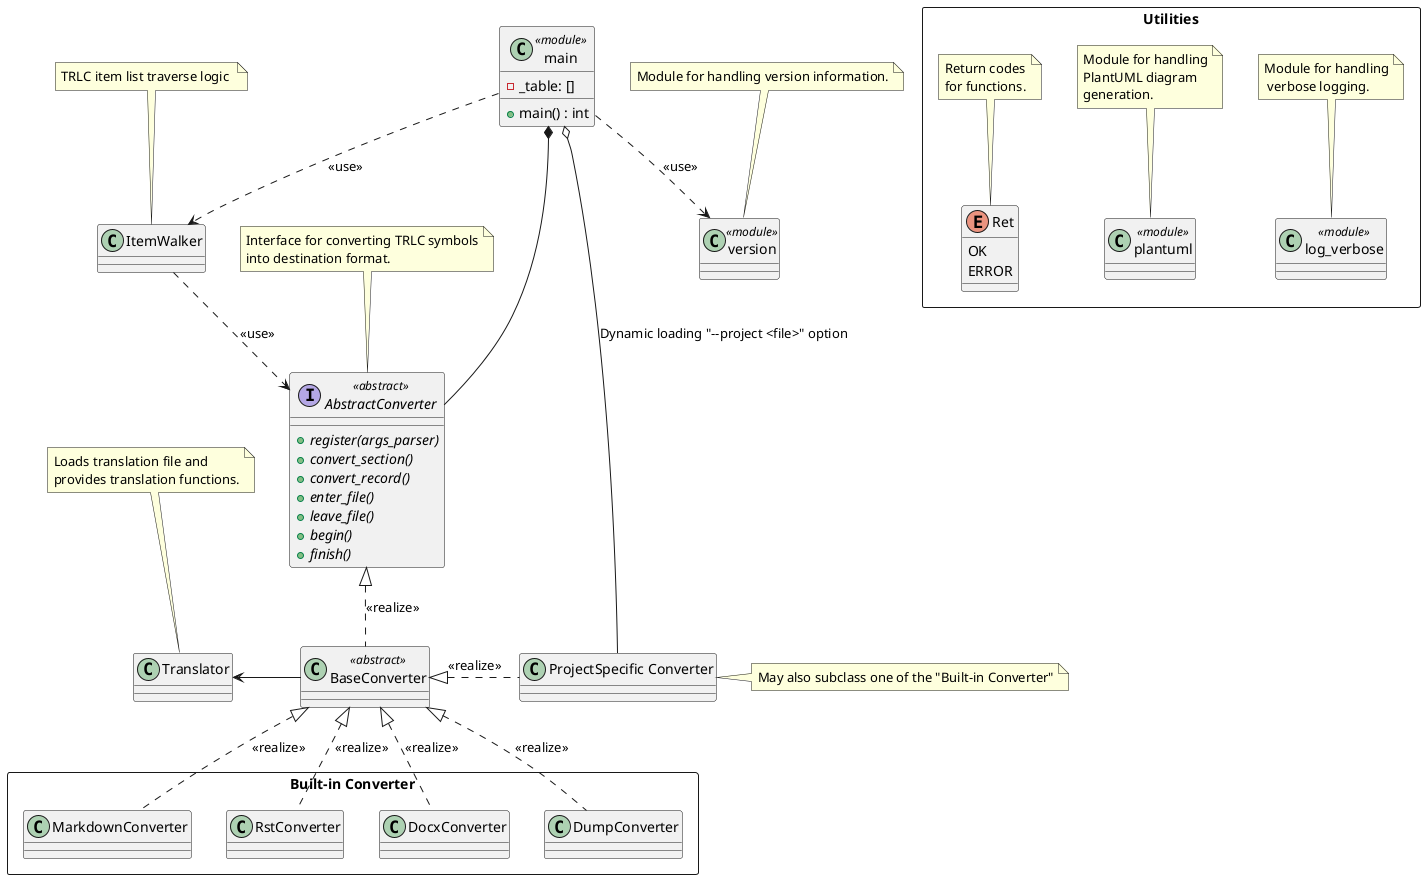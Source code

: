 @startuml class_diagram

interface "AbstractConverter" as abstractConverter <<abstract>> {
    + {abstract} register(args_parser)
    + {abstract} convert_section()
    + {abstract} convert_record()
    + {abstract} enter_file()
    + {abstract} leave_file()
    + {abstract} begin()
    + {abstract} finish()

}

note top of abstractConverter
    Interface for converting TRLC symbols
    into destination format.
end note

class "BaseConverter" as baseConverter <<abstract>> {
}

rectangle "Built-in Converter" {

    class "MarkdownConverter" as markdownConverter {
    }

    class "RstConverter" as rstConverter {

    }

    class "DocxConverter" as docxConverter {
    }

    class "DumpConverter" as dumpConverter {
    }
}

abstractConverter <|.. baseConverter: <<realize>>
baseConverter <|.. markdownConverter: <<realize>>
baseConverter <|.. docxConverter: <<realize>>
baseConverter <|.. dumpConverter: <<realize>>
baseConverter <|.. rstConverter: <<realize>>

class "version" as version <<module>> {
}

note top of version
    Module for handling version information.
end note

rectangle Utilities {

    class "log_verbose" as log_verbose <<module>> {
    }

    note top of log_verbose
        Module for handling
         verbose logging.
    end note

    class "plantuml" as plantuml <<module>> {
    }

    note top of plantuml
        Module for handling
        PlantUML diagram
        generation.
    end note

    enum Ret {
        OK
        ERROR
    }

    note top of Ret
        Return codes
        for functions.
    end note
}

class "main" as main <<module>> {
    - _table: []
    + main() : int
}

class "ItemWalker" as itemWalker

note top of itemWalker
    TRLC item list traverse logic 
end note


main ..> itemWalker: <<use>>
itemWalker ..> abstractConverter: <<use>>
main *--- abstractConverter
main ..> version: <<use>>


class "ProjectSpecific Converter" as prjSpecConverter {
}

note right of prjSpecConverter
May also subclass one of the "Built-in Converter"
end note

baseConverter <|.r. prjSpecConverter: <<realize>>
main o- prjSpecConverter : Dynamic loading "--project <file>" option

class "Translator" as translator

note top of translator
    Loads translation file and
    provides translation functions.
end note

translator <- baseConverter

@enduml